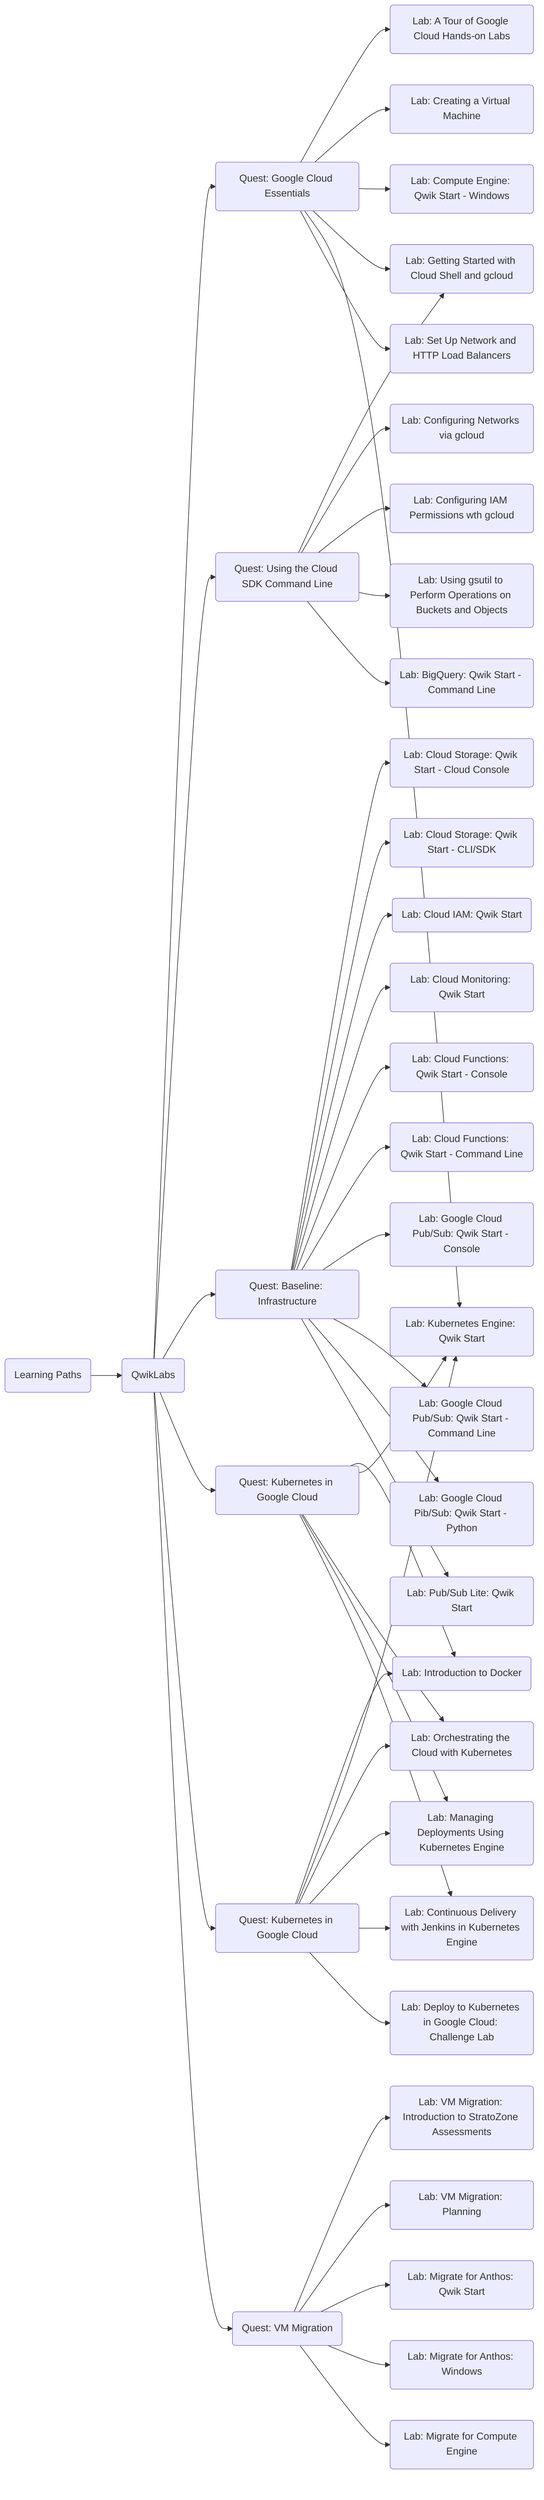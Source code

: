 flowchart LR
	classDef anode fill:#00ff00,stroke:#333,stroke-width:4px,height:50px,width:600px;

	A(Learning Paths) --> B(QwikLabs)

	B --> C(Quest: Google Cloud Essentials)
	C --> C1(Lab: A Tour of Google Cloud Hands-on Labs)
	C --> C2(Lab: Creating a Virtual Machine)
	C --> C3(Lab: Compute Engine: Qwik Start - Windows)
	C --> C4(Lab: Getting Started with Cloud Shell and gcloud)
	C --> C5(Lab: Kubernetes Engine: Qwik Start)
	C --> C6(Lab: Set Up Network and HTTP Load Balancers)

	B --> D(Quest: Using the Cloud SDK Command Line)
	D --> C4
	D --> D1(Lab: Configuring Networks via gcloud)
	D --> D2(Lab: Configuring IAM Permissions wth gcloud)
	D --> D3(Lab: Using gsutil to Perform Operations on Buckets and Objects)
	D --> D4(Lab: BigQuery: Qwik Start - Command Line)

	B --> E(Quest: Baseline: Infrastructure)
	E --> E1(Lab: Cloud Storage: Qwik Start - Cloud Console)
	E --> E2(Lab: Cloud Storage: Qwik Start - CLI/SDK)
	E --> E3(Lab: Cloud IAM: Qwik Start)
	E --> E4(Lab: Cloud Monitoring: Qwik Start)
	E --> E5(Lab: Cloud Functions: Qwik Start - Console)
	E --> E6(Lab: Cloud Functions: Qwik Start - Command Line)
	E --> E7(Lab: Google Cloud Pub/Sub: Qwik Start - Console)
	E --> E8(Lab: Google Cloud Pub/Sub: Qwik Start - Command Line)
	E --> E9(Lab: Google Cloud Pib/Sub: Qwik Start - Python)
	E --> E10(Lab: Pub/Sub Lite: Qwik Start)

	B --> F(Quest: Kubernetes in Google Cloud)
	F --> F1(Lab: Introduction to Docker)
	F --> C5
	F --> F2(Lab: Orchestrating the Cloud with Kubernetes)
	F --> F3(Lab: Managing Deployments Using Kubernetes Engine)
	F --> F4(Lab: Continuous Delivery with Jenkins in Kubernetes Engine)

	B --> G(Quest: Kubernetes in Google Cloud)
	G --> F1
	G --> C5
	G --> F2
	G --> F3
	G --> F4
	G --> G1(Lab: Deploy to Kubernetes in Google Cloud: Challenge Lab)

	B --> H(Quest: VM Migration)
	H --> H1(Lab: VM Migration: Introduction to StratoZone Assessments)
	H --> H2(Lab: VM Migration: Planning)
	H --> H3(Lab: Migrate for Anthos: Qwik Start)
	H --> H4(Lab: Migrate for Anthos: Windows)
	H --> H5(Lab: Migrate for Compute Engine)